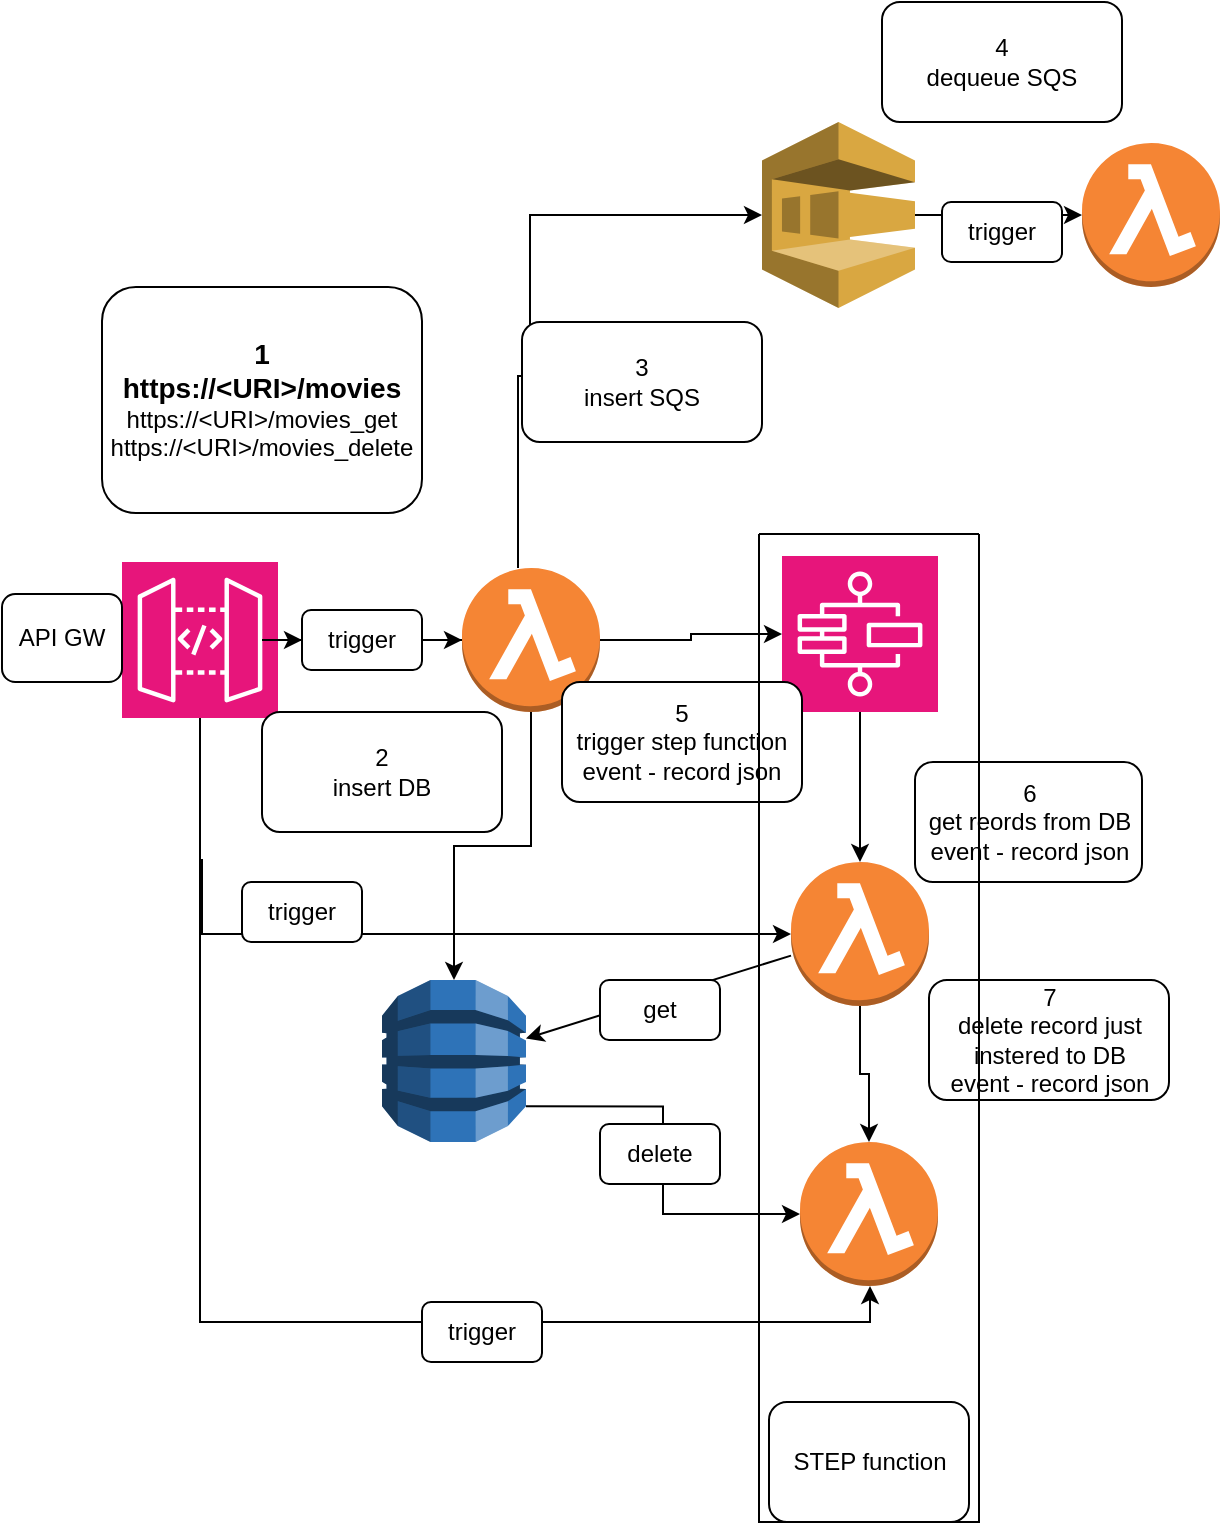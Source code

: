 <mxfile version="21.7.5" type="device">
  <diagram name="Page-1" id="1ipIVOt5c-FrcpaDv_vw">
    <mxGraphModel dx="1728" dy="989" grid="1" gridSize="10" guides="1" tooltips="1" connect="1" arrows="1" fold="1" page="1" pageScale="1" pageWidth="827" pageHeight="1169" math="0" shadow="0">
      <root>
        <mxCell id="0" />
        <mxCell id="1" parent="0" />
        <mxCell id="0lLWBBJabXWztz-wqUZE-10" style="edgeStyle=orthogonalEdgeStyle;rounded=0;orthogonalLoop=1;jettySize=auto;html=1;entryX=0;entryY=0.5;entryDx=0;entryDy=0;entryPerimeter=0;" parent="1" source="xAc0cWEBv9YjbFcw9A0_-12" target="0lLWBBJabXWztz-wqUZE-2" edge="1">
          <mxGeometry relative="1" as="geometry" />
        </mxCell>
        <mxCell id="xAc0cWEBv9YjbFcw9A0_-1" style="edgeStyle=orthogonalEdgeStyle;rounded=0;orthogonalLoop=1;jettySize=auto;html=1;" edge="1" parent="1" source="0lLWBBJabXWztz-wqUZE-1" target="0lLWBBJabXWztz-wqUZE-8">
          <mxGeometry relative="1" as="geometry">
            <mxPoint x="130" y="680" as="targetPoint" />
            <Array as="points">
              <mxPoint x="139" y="659" />
              <mxPoint x="140" y="659" />
              <mxPoint x="140" y="696" />
            </Array>
          </mxGeometry>
        </mxCell>
        <mxCell id="xAc0cWEBv9YjbFcw9A0_-21" style="edgeStyle=orthogonalEdgeStyle;rounded=0;orthogonalLoop=1;jettySize=auto;html=1;" edge="1" parent="1" source="0lLWBBJabXWztz-wqUZE-1" target="0lLWBBJabXWztz-wqUZE-7">
          <mxGeometry relative="1" as="geometry">
            <Array as="points">
              <mxPoint x="139" y="890" />
              <mxPoint x="474" y="890" />
            </Array>
          </mxGeometry>
        </mxCell>
        <mxCell id="0lLWBBJabXWztz-wqUZE-1" value="" style="sketch=0;points=[[0,0,0],[0.25,0,0],[0.5,0,0],[0.75,0,0],[1,0,0],[0,1,0],[0.25,1,0],[0.5,1,0],[0.75,1,0],[1,1,0],[0,0.25,0],[0,0.5,0],[0,0.75,0],[1,0.25,0],[1,0.5,0],[1,0.75,0]];outlineConnect=0;fontColor=#232F3E;fillColor=#E7157B;strokeColor=#ffffff;dashed=0;verticalLabelPosition=bottom;verticalAlign=top;align=center;html=1;fontSize=12;fontStyle=0;aspect=fixed;shape=mxgraph.aws4.resourceIcon;resIcon=mxgraph.aws4.api_gateway;" parent="1" vertex="1">
          <mxGeometry x="100" y="510" width="78" height="78" as="geometry" />
        </mxCell>
        <mxCell id="0lLWBBJabXWztz-wqUZE-11" style="edgeStyle=orthogonalEdgeStyle;rounded=0;orthogonalLoop=1;jettySize=auto;html=1;" parent="1" source="0lLWBBJabXWztz-wqUZE-2" target="0lLWBBJabXWztz-wqUZE-9" edge="1">
          <mxGeometry relative="1" as="geometry" />
        </mxCell>
        <mxCell id="0lLWBBJabXWztz-wqUZE-12" style="edgeStyle=orthogonalEdgeStyle;rounded=0;orthogonalLoop=1;jettySize=auto;html=1;entryX=0;entryY=0.5;entryDx=0;entryDy=0;entryPerimeter=0;" parent="1" target="0lLWBBJabXWztz-wqUZE-3" edge="1">
          <mxGeometry relative="1" as="geometry">
            <mxPoint x="413.5" y="336.5" as="targetPoint" />
            <mxPoint x="298" y="513" as="sourcePoint" />
            <Array as="points">
              <mxPoint x="298" y="417" />
              <mxPoint x="304" y="417" />
              <mxPoint x="304" y="337" />
            </Array>
          </mxGeometry>
        </mxCell>
        <mxCell id="0lLWBBJabXWztz-wqUZE-14" style="edgeStyle=orthogonalEdgeStyle;rounded=0;orthogonalLoop=1;jettySize=auto;html=1;entryX=0;entryY=0.5;entryDx=0;entryDy=0;entryPerimeter=0;" parent="1" source="0lLWBBJabXWztz-wqUZE-2" target="0lLWBBJabXWztz-wqUZE-4" edge="1">
          <mxGeometry relative="1" as="geometry">
            <mxPoint x="420" y="560" as="targetPoint" />
          </mxGeometry>
        </mxCell>
        <mxCell id="0lLWBBJabXWztz-wqUZE-2" value="" style="outlineConnect=0;dashed=0;verticalLabelPosition=bottom;verticalAlign=top;align=center;html=1;shape=mxgraph.aws3.lambda_function;fillColor=#F58534;gradientColor=none;" parent="1" vertex="1">
          <mxGeometry x="270" y="513" width="69" height="72" as="geometry" />
        </mxCell>
        <mxCell id="0lLWBBJabXWztz-wqUZE-13" style="edgeStyle=orthogonalEdgeStyle;rounded=0;orthogonalLoop=1;jettySize=auto;html=1;entryX=0;entryY=0.5;entryDx=0;entryDy=0;entryPerimeter=0;" parent="1" source="0lLWBBJabXWztz-wqUZE-3" target="0lLWBBJabXWztz-wqUZE-6" edge="1">
          <mxGeometry relative="1" as="geometry" />
        </mxCell>
        <mxCell id="0lLWBBJabXWztz-wqUZE-3" value="" style="outlineConnect=0;dashed=0;verticalLabelPosition=bottom;verticalAlign=top;align=center;html=1;shape=mxgraph.aws3.sqs;fillColor=#D9A741;gradientColor=none;" parent="1" vertex="1">
          <mxGeometry x="420" y="290" width="76.5" height="93" as="geometry" />
        </mxCell>
        <mxCell id="0lLWBBJabXWztz-wqUZE-15" style="edgeStyle=orthogonalEdgeStyle;rounded=0;orthogonalLoop=1;jettySize=auto;html=1;entryX=0.5;entryY=0;entryDx=0;entryDy=0;entryPerimeter=0;" parent="1" source="0lLWBBJabXWztz-wqUZE-4" target="0lLWBBJabXWztz-wqUZE-8" edge="1">
          <mxGeometry relative="1" as="geometry" />
        </mxCell>
        <mxCell id="0lLWBBJabXWztz-wqUZE-4" value="" style="sketch=0;points=[[0,0,0],[0.25,0,0],[0.5,0,0],[0.75,0,0],[1,0,0],[0,1,0],[0.25,1,0],[0.5,1,0],[0.75,1,0],[1,1,0],[0,0.25,0],[0,0.5,0],[0,0.75,0],[1,0.25,0],[1,0.5,0],[1,0.75,0]];outlineConnect=0;fontColor=#232F3E;fillColor=#E7157B;strokeColor=#ffffff;dashed=0;verticalLabelPosition=bottom;verticalAlign=top;align=center;html=1;fontSize=12;fontStyle=0;aspect=fixed;shape=mxgraph.aws4.resourceIcon;resIcon=mxgraph.aws4.step_functions;" parent="1" vertex="1">
          <mxGeometry x="430" y="507" width="78" height="78" as="geometry" />
        </mxCell>
        <mxCell id="0lLWBBJabXWztz-wqUZE-6" value="" style="outlineConnect=0;dashed=0;verticalLabelPosition=bottom;verticalAlign=top;align=center;html=1;shape=mxgraph.aws3.lambda_function;fillColor=#F58534;gradientColor=none;" parent="1" vertex="1">
          <mxGeometry x="580" y="300.5" width="69" height="72" as="geometry" />
        </mxCell>
        <mxCell id="0lLWBBJabXWztz-wqUZE-7" value="" style="outlineConnect=0;dashed=0;verticalLabelPosition=bottom;verticalAlign=top;align=center;html=1;shape=mxgraph.aws3.lambda_function;fillColor=#F58534;gradientColor=none;" parent="1" vertex="1">
          <mxGeometry x="439" y="800" width="69" height="72" as="geometry" />
        </mxCell>
        <mxCell id="0lLWBBJabXWztz-wqUZE-16" style="edgeStyle=orthogonalEdgeStyle;rounded=0;orthogonalLoop=1;jettySize=auto;html=1;" parent="1" source="0lLWBBJabXWztz-wqUZE-8" target="0lLWBBJabXWztz-wqUZE-7" edge="1">
          <mxGeometry relative="1" as="geometry" />
        </mxCell>
        <mxCell id="0lLWBBJabXWztz-wqUZE-8" value="" style="outlineConnect=0;dashed=0;verticalLabelPosition=bottom;verticalAlign=top;align=center;html=1;shape=mxgraph.aws3.lambda_function;fillColor=#F58534;gradientColor=none;" parent="1" vertex="1">
          <mxGeometry x="434.5" y="660" width="69" height="72" as="geometry" />
        </mxCell>
        <mxCell id="0lLWBBJabXWztz-wqUZE-17" style="edgeStyle=orthogonalEdgeStyle;rounded=0;orthogonalLoop=1;jettySize=auto;html=1;exitX=1;exitY=0.78;exitDx=0;exitDy=0;exitPerimeter=0;" parent="1" source="0lLWBBJabXWztz-wqUZE-9" target="0lLWBBJabXWztz-wqUZE-7" edge="1">
          <mxGeometry relative="1" as="geometry" />
        </mxCell>
        <mxCell id="0lLWBBJabXWztz-wqUZE-9" value="" style="outlineConnect=0;dashed=0;verticalLabelPosition=bottom;verticalAlign=top;align=center;html=1;shape=mxgraph.aws3.dynamo_db;fillColor=#2E73B8;gradientColor=none;" parent="1" vertex="1">
          <mxGeometry x="230" y="719" width="72" height="81" as="geometry" />
        </mxCell>
        <mxCell id="0lLWBBJabXWztz-wqUZE-18" value="5&lt;br&gt;trigger step function&lt;br&gt;event - record json" style="rounded=1;whiteSpace=wrap;html=1;" parent="1" vertex="1">
          <mxGeometry x="320" y="570" width="120" height="60" as="geometry" />
        </mxCell>
        <mxCell id="0lLWBBJabXWztz-wqUZE-19" value="&lt;b&gt;&lt;font style=&quot;font-size: 14px;&quot;&gt;1&lt;br&gt;https://&amp;lt;URI&amp;gt;/movies&lt;br&gt;&lt;/font&gt;&lt;/b&gt;https://&amp;lt;URI&amp;gt;/movies_get&lt;br&gt;https://&amp;lt;URI&amp;gt;/movies_delete" style="rounded=1;whiteSpace=wrap;html=1;" parent="1" vertex="1">
          <mxGeometry x="90" y="372.5" width="160" height="113" as="geometry" />
        </mxCell>
        <mxCell id="0lLWBBJabXWztz-wqUZE-21" value="2&lt;br&gt;insert DB" style="rounded=1;whiteSpace=wrap;html=1;" parent="1" vertex="1">
          <mxGeometry x="170" y="585" width="120" height="60" as="geometry" />
        </mxCell>
        <mxCell id="0lLWBBJabXWztz-wqUZE-22" value="3&lt;br&gt;insert SQS" style="rounded=1;whiteSpace=wrap;html=1;" parent="1" vertex="1">
          <mxGeometry x="300" y="390" width="120" height="60" as="geometry" />
        </mxCell>
        <mxCell id="0lLWBBJabXWztz-wqUZE-23" value="4&lt;br&gt;dequeue SQS" style="rounded=1;whiteSpace=wrap;html=1;" parent="1" vertex="1">
          <mxGeometry x="480" y="230" width="120" height="60" as="geometry" />
        </mxCell>
        <mxCell id="0lLWBBJabXWztz-wqUZE-24" value="6&lt;br&gt;get reords from DB&lt;br&gt;event - record json" style="rounded=1;whiteSpace=wrap;html=1;" parent="1" vertex="1">
          <mxGeometry x="496.5" y="610" width="113.5" height="60" as="geometry" />
        </mxCell>
        <mxCell id="0lLWBBJabXWztz-wqUZE-25" value="7&lt;br&gt;delete record just instered to DB&lt;br&gt;event - record json" style="rounded=1;whiteSpace=wrap;html=1;" parent="1" vertex="1">
          <mxGeometry x="503.5" y="719" width="120" height="60" as="geometry" />
        </mxCell>
        <mxCell id="0lLWBBJabXWztz-wqUZE-31" value="" style="swimlane;startSize=0;" parent="1" vertex="1">
          <mxGeometry x="418.5" y="496" width="110" height="494" as="geometry" />
        </mxCell>
        <mxCell id="0lLWBBJabXWztz-wqUZE-34" value="STEP function&lt;br&gt;" style="rounded=1;whiteSpace=wrap;html=1;" parent="0lLWBBJabXWztz-wqUZE-31" vertex="1">
          <mxGeometry x="5" y="434" width="100" height="60" as="geometry" />
        </mxCell>
        <mxCell id="0lLWBBJabXWztz-wqUZE-35" value="API GW" style="rounded=1;whiteSpace=wrap;html=1;" parent="1" vertex="1">
          <mxGeometry x="40" y="526" width="60" height="44" as="geometry" />
        </mxCell>
        <mxCell id="xAc0cWEBv9YjbFcw9A0_-8" value="trigger" style="rounded=1;whiteSpace=wrap;html=1;" vertex="1" parent="1">
          <mxGeometry x="160" y="670" width="60" height="30" as="geometry" />
        </mxCell>
        <mxCell id="xAc0cWEBv9YjbFcw9A0_-9" value="trigger" style="rounded=1;whiteSpace=wrap;html=1;" vertex="1" parent="1">
          <mxGeometry x="250" y="880" width="60" height="30" as="geometry" />
        </mxCell>
        <mxCell id="xAc0cWEBv9YjbFcw9A0_-13" value="" style="edgeStyle=orthogonalEdgeStyle;rounded=0;orthogonalLoop=1;jettySize=auto;html=1;entryX=0;entryY=0.5;entryDx=0;entryDy=0;entryPerimeter=0;" edge="1" parent="1" source="0lLWBBJabXWztz-wqUZE-1" target="xAc0cWEBv9YjbFcw9A0_-12">
          <mxGeometry relative="1" as="geometry">
            <mxPoint x="178" y="549" as="sourcePoint" />
            <mxPoint x="270" y="549" as="targetPoint" />
          </mxGeometry>
        </mxCell>
        <mxCell id="xAc0cWEBv9YjbFcw9A0_-12" value="trigger" style="rounded=1;whiteSpace=wrap;html=1;" vertex="1" parent="1">
          <mxGeometry x="190" y="534" width="60" height="30" as="geometry" />
        </mxCell>
        <mxCell id="xAc0cWEBv9YjbFcw9A0_-14" value="trigger" style="rounded=1;whiteSpace=wrap;html=1;" vertex="1" parent="1">
          <mxGeometry x="510" y="330" width="60" height="30" as="geometry" />
        </mxCell>
        <mxCell id="xAc0cWEBv9YjbFcw9A0_-16" value="" style="endArrow=classic;html=1;rounded=0;" edge="1" parent="1" source="0lLWBBJabXWztz-wqUZE-8" target="0lLWBBJabXWztz-wqUZE-9">
          <mxGeometry width="50" height="50" relative="1" as="geometry">
            <mxPoint x="330" y="690" as="sourcePoint" />
            <mxPoint x="380" y="640" as="targetPoint" />
          </mxGeometry>
        </mxCell>
        <mxCell id="xAc0cWEBv9YjbFcw9A0_-17" value="get" style="rounded=1;whiteSpace=wrap;html=1;" vertex="1" parent="1">
          <mxGeometry x="339" y="719" width="60" height="30" as="geometry" />
        </mxCell>
        <mxCell id="xAc0cWEBv9YjbFcw9A0_-18" value="delete" style="rounded=1;whiteSpace=wrap;html=1;" vertex="1" parent="1">
          <mxGeometry x="339" y="791" width="60" height="30" as="geometry" />
        </mxCell>
      </root>
    </mxGraphModel>
  </diagram>
</mxfile>
